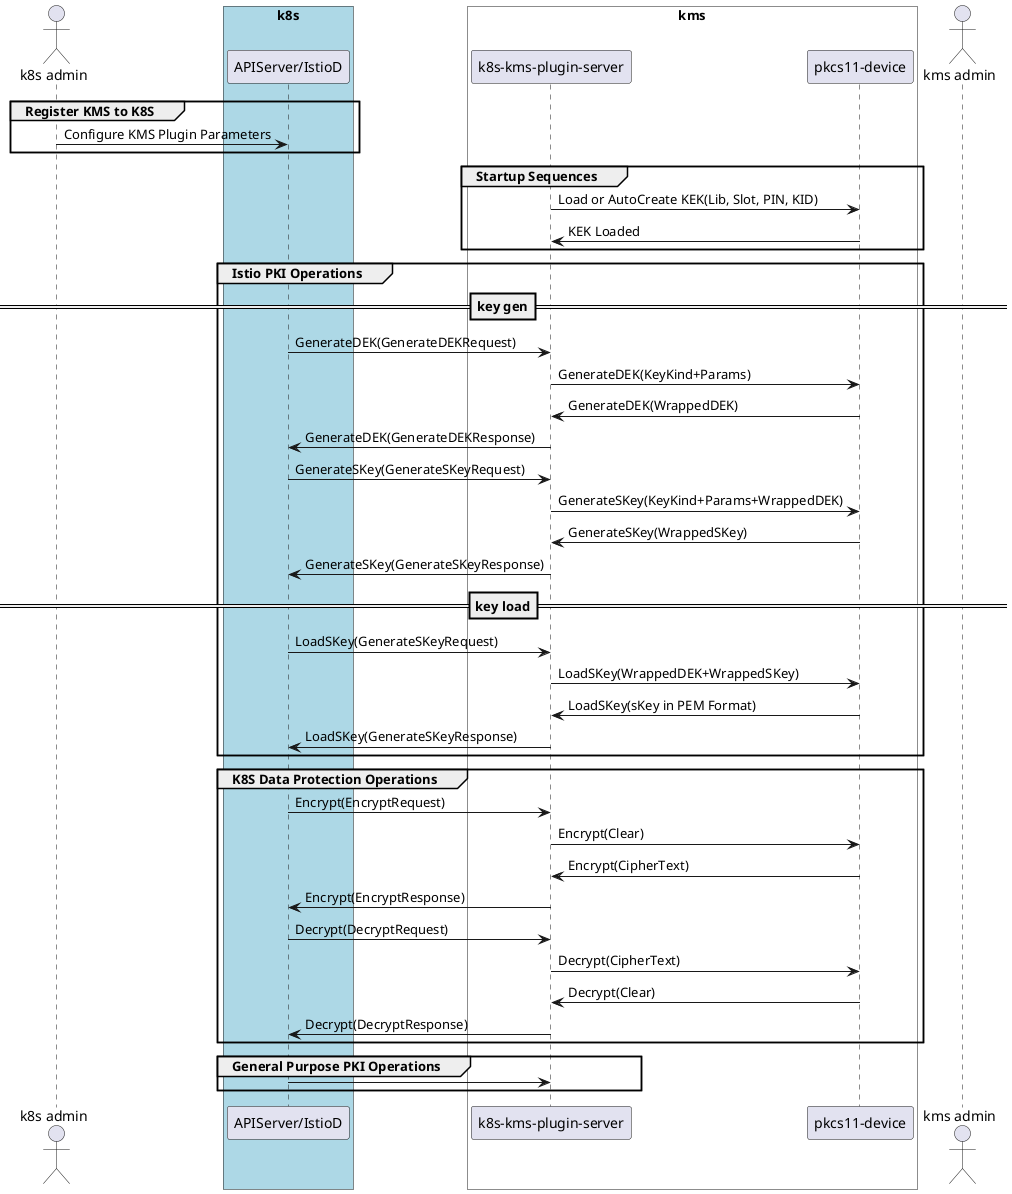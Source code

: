 @startuml
    actor "k8s admin" as k8sa

    box "k8s" #LightBlue
        participant "APIServer/IstioD" as apis
    end box

    box "kms" #fff
        participant "k8s-kms-plugin-server" as server
        participant "pkcs11-device" as p11
    end box

    group Register KMS to K8S
        k8sa -> apis : Configure KMS Plugin Parameters

    end

    group Startup Sequences
        server -> p11 : Load or AutoCreate KEK(Lib, Slot, PIN, KID)
        p11 -> server : KEK Loaded
    end

    group Istio PKI Operations
        ==key gen==
        apis -> server : GenerateDEK(GenerateDEKRequest)
        server -> p11 : GenerateDEK(KeyKind+Params)
        server <- p11 : GenerateDEK(WrappedDEK)
        apis <- server : GenerateDEK(GenerateDEKResponse)
        apis -> server : GenerateSKey(GenerateSKeyRequest)
        server -> p11 : GenerateSKey(KeyKind+Params+WrappedDEK)
        server <- p11 : GenerateSKey(WrappedSKey)
        apis <- server : GenerateSKey(GenerateSKeyResponse)

        ==key load==
        apis -> server : LoadSKey(GenerateSKeyRequest)
        server -> p11 : LoadSKey(WrappedDEK+WrappedSKey)
        server <- p11 : LoadSKey(sKey in PEM Format)
        apis <- server : LoadSKey(GenerateSKeyResponse)

    end
    group K8S Data Protection Operations

        apis -> server : Encrypt(EncryptRequest)
        server -> p11 : Encrypt(Clear)
        server <- p11 : Encrypt(CipherText)
        apis <- server : Encrypt(EncryptResponse)

        apis -> server : Decrypt(DecryptRequest)
        server -> p11 : Decrypt(CipherText)
        server <- p11 : Decrypt(Clear)
        apis <- server : Decrypt(DecryptResponse)

    end


    group General Purpose PKI Operations
        apis -> server :
    end
    actor "kms admin" as kmsa

@enduml
